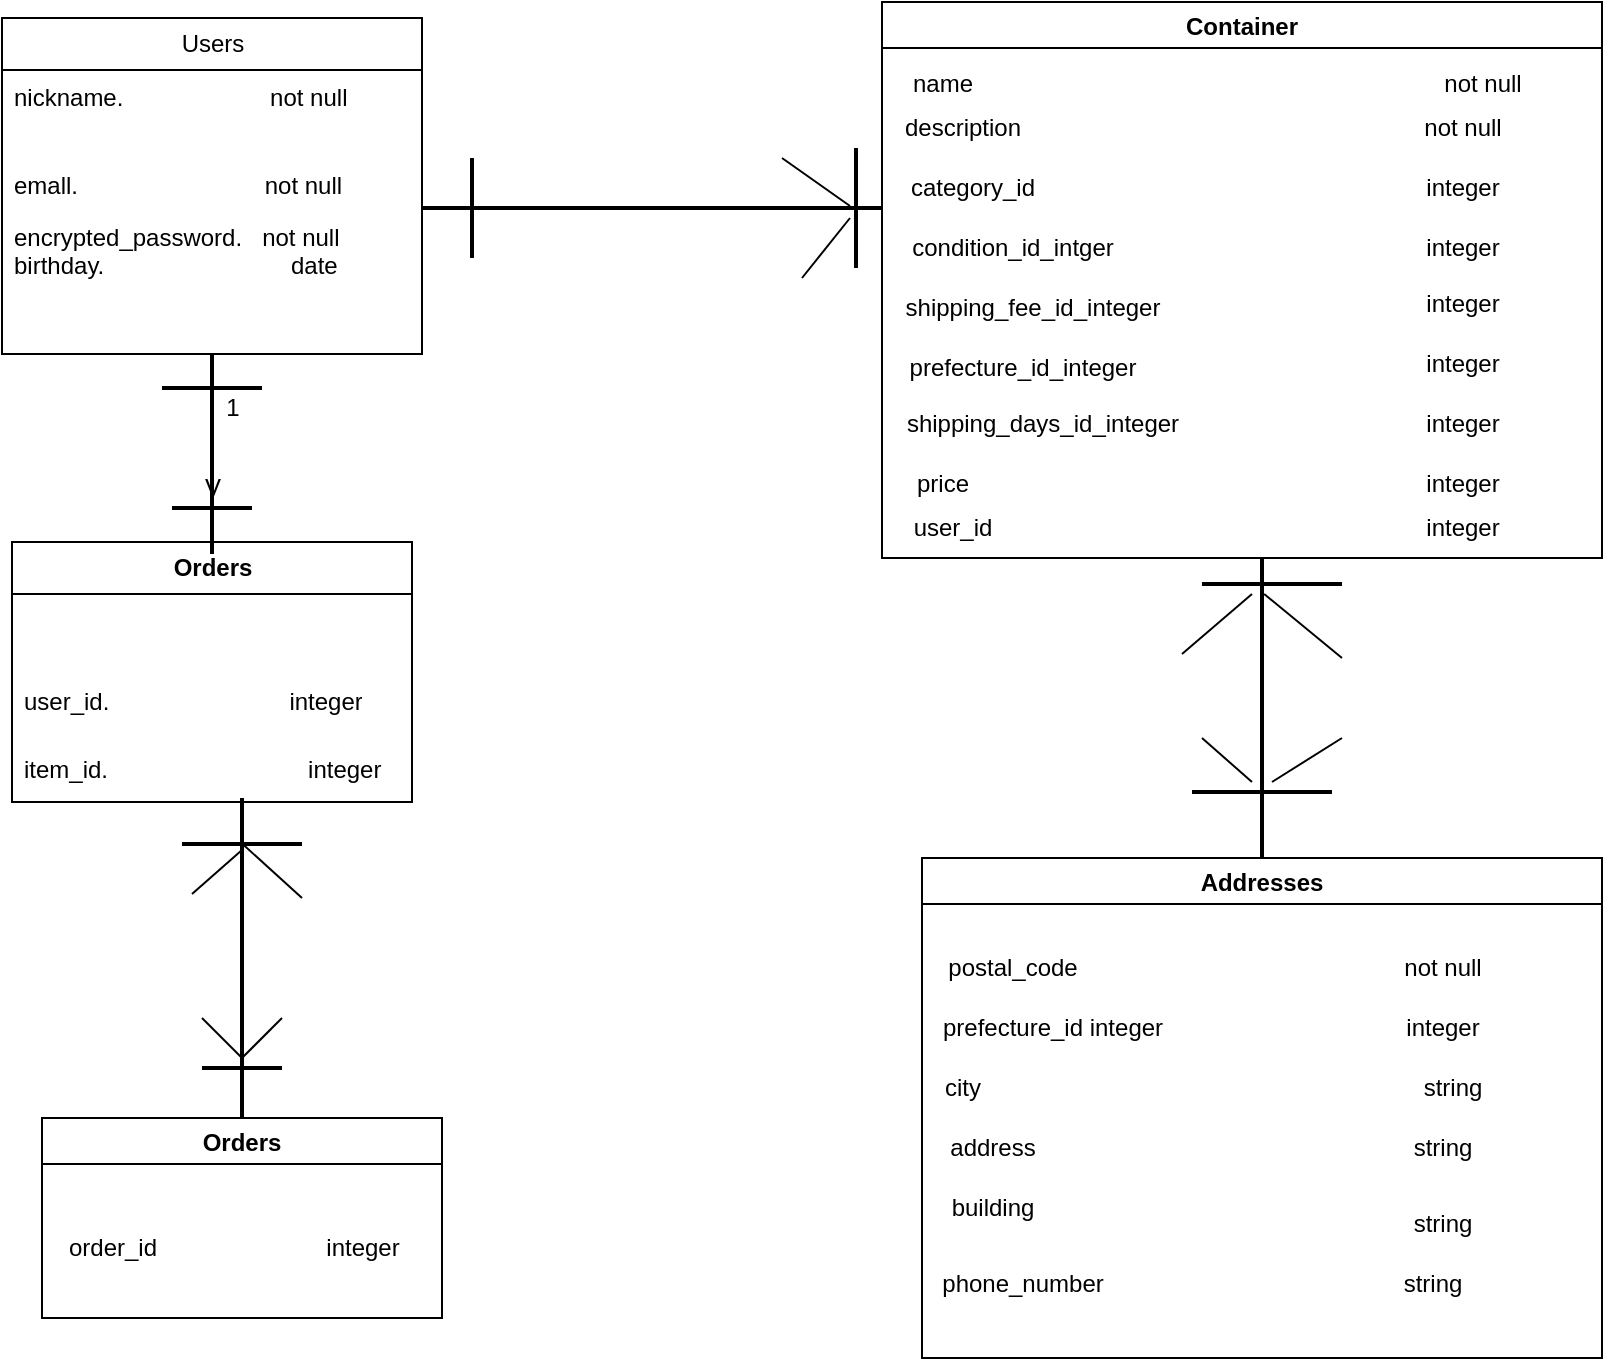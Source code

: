 <mxfile>
    <diagram id="Uyt3rffcAw7uRaGB4exj" name="ページ1">
        <mxGraphModel dx="1693" dy="654" grid="1" gridSize="10" guides="1" tooltips="1" connect="1" arrows="1" fold="1" page="1" pageScale="1" pageWidth="827" pageHeight="1169" math="0" shadow="0">
            <root>
                <mxCell id="0"/>
                <mxCell id="1" parent="0"/>
                <mxCell id="2" value="Users" style="swimlane;fontStyle=0;childLayout=stackLayout;horizontal=1;startSize=26;fillColor=none;horizontalStack=0;resizeParent=1;resizeParentMax=0;resizeLast=0;collapsible=1;marginBottom=0;html=1;" vertex="1" parent="1">
                    <mxGeometry x="-10" y="20" width="210" height="168" as="geometry"/>
                </mxCell>
                <mxCell id="3" value="nickname.&amp;nbsp; &amp;nbsp; &amp;nbsp; &amp;nbsp; &amp;nbsp; &amp;nbsp; &amp;nbsp; &amp;nbsp; &amp;nbsp; &amp;nbsp; &amp;nbsp; not null" style="text;strokeColor=none;fillColor=none;align=left;verticalAlign=top;spacingLeft=4;spacingRight=4;overflow=hidden;rotatable=0;points=[[0,0.5],[1,0.5]];portConstraint=eastwest;whiteSpace=wrap;html=1;" vertex="1" parent="2">
                    <mxGeometry y="26" width="210" height="44" as="geometry"/>
                </mxCell>
                <mxCell id="4" value="emall.&amp;nbsp; &amp;nbsp; &amp;nbsp; &amp;nbsp; &amp;nbsp; &amp;nbsp; &amp;nbsp; &amp;nbsp; &amp;nbsp; &amp;nbsp; &amp;nbsp; &amp;nbsp; &amp;nbsp; &amp;nbsp; not null&lt;div&gt;&lt;br&gt;&lt;/div&gt;" style="text;strokeColor=none;fillColor=none;align=left;verticalAlign=top;spacingLeft=4;spacingRight=4;overflow=hidden;rotatable=0;points=[[0,0.5],[1,0.5]];portConstraint=eastwest;whiteSpace=wrap;html=1;" vertex="1" parent="2">
                    <mxGeometry y="70" width="210" height="26" as="geometry"/>
                </mxCell>
                <mxCell id="5" value="encrypted_password.&amp;nbsp; &amp;nbsp;not null&lt;br&gt;birthday.&amp;nbsp; &amp;nbsp; &amp;nbsp; &amp;nbsp; &amp;nbsp; &amp;nbsp; &amp;nbsp; &amp;nbsp; &amp;nbsp; &amp;nbsp; &amp;nbsp; &amp;nbsp; &amp;nbsp; &amp;nbsp; date" style="text;strokeColor=none;fillColor=none;align=left;verticalAlign=top;spacingLeft=4;spacingRight=4;overflow=hidden;rotatable=0;points=[[0,0.5],[1,0.5]];portConstraint=eastwest;whiteSpace=wrap;html=1;" vertex="1" parent="2">
                    <mxGeometry y="96" width="210" height="72" as="geometry"/>
                </mxCell>
                <mxCell id="8" value="&lt;span style=&quot;color: rgb(0, 0, 0); font-weight: 700;&quot;&gt;Orders&lt;/span&gt;" style="swimlane;fontStyle=0;childLayout=stackLayout;horizontal=1;startSize=26;fillColor=none;horizontalStack=0;resizeParent=1;resizeParentMax=0;resizeLast=0;collapsible=1;marginBottom=0;html=1;" vertex="1" parent="1">
                    <mxGeometry x="-5" y="282" width="200" height="130" as="geometry"/>
                </mxCell>
                <mxCell id="57" value="&amp;nbsp; &amp;nbsp; &amp;nbsp; &amp;nbsp; &amp;nbsp; &amp;nbsp; &amp;nbsp; &amp;nbsp; &amp;nbsp; &amp;nbsp; &amp;nbsp; &amp;nbsp; &amp;nbsp; &amp;nbsp; &amp;nbsp;&amp;nbsp;&lt;div&gt;&amp;nbsp; &amp;nbsp; &amp;nbsp; &amp;nbsp; &amp;nbsp; &amp;nbsp; &amp;nbsp; &amp;nbsp; &amp;nbsp; &amp;nbsp; &amp;nbsp; &amp;nbsp;&amp;nbsp;&lt;br&gt;&lt;/div&gt;" style="text;html=1;align=center;verticalAlign=middle;resizable=0;points=[];autosize=1;strokeColor=none;fillColor=none;rotation=0;" vertex="1" parent="8">
                    <mxGeometry y="26" width="200" height="40" as="geometry"/>
                </mxCell>
                <mxCell id="9" value="user_id.&amp;nbsp; &amp;nbsp; &amp;nbsp; &amp;nbsp; &amp;nbsp; &amp;nbsp; &amp;nbsp; &amp;nbsp; &amp;nbsp; &amp;nbsp; &amp;nbsp; &amp;nbsp; &amp;nbsp; &amp;nbsp;integer" style="text;strokeColor=none;fillColor=none;align=left;verticalAlign=top;spacingLeft=4;spacingRight=4;overflow=hidden;rotatable=0;points=[[0,0.5],[1,0.5]];portConstraint=eastwest;whiteSpace=wrap;html=1;" vertex="1" parent="8">
                    <mxGeometry y="66" width="200" height="34" as="geometry"/>
                </mxCell>
                <mxCell id="10" value="item_id.&amp;nbsp; &amp;nbsp; &amp;nbsp; &amp;nbsp; &amp;nbsp; &amp;nbsp; &amp;nbsp; &amp;nbsp; &amp;nbsp; &amp;nbsp; &amp;nbsp; &amp;nbsp; &amp;nbsp; &amp;nbsp; &amp;nbsp; integer" style="text;strokeColor=none;fillColor=none;align=left;verticalAlign=top;spacingLeft=4;spacingRight=4;overflow=hidden;rotatable=0;points=[[0,0.5],[1,0.5]];portConstraint=eastwest;whiteSpace=wrap;html=1;" vertex="1" parent="8">
                    <mxGeometry y="100" width="200" height="30" as="geometry"/>
                </mxCell>
                <mxCell id="12" value="Orders" style="swimlane;" vertex="1" parent="1">
                    <mxGeometry x="10" y="570" width="200" height="100" as="geometry"/>
                </mxCell>
                <mxCell id="55" value="order_id" style="text;html=1;align=center;verticalAlign=middle;resizable=0;points=[];autosize=1;strokeColor=none;fillColor=none;" vertex="1" parent="12">
                    <mxGeometry y="50" width="70" height="30" as="geometry"/>
                </mxCell>
                <mxCell id="56" value="integer" style="text;html=1;align=center;verticalAlign=middle;resizable=0;points=[];autosize=1;strokeColor=none;fillColor=none;" vertex="1" parent="12">
                    <mxGeometry x="130" y="50" width="60" height="30" as="geometry"/>
                </mxCell>
                <mxCell id="13" value="Container" style="swimlane;" vertex="1" parent="1">
                    <mxGeometry x="430" y="12" width="360" height="278" as="geometry"/>
                </mxCell>
                <mxCell id="32" value="name" style="text;html=1;align=center;verticalAlign=middle;resizable=0;points=[];autosize=1;strokeColor=none;fillColor=none;" vertex="1" parent="13">
                    <mxGeometry x="5" y="26" width="50" height="30" as="geometry"/>
                </mxCell>
                <mxCell id="33" value="description" style="text;html=1;align=center;verticalAlign=middle;resizable=0;points=[];autosize=1;strokeColor=none;fillColor=none;" vertex="1" parent="13">
                    <mxGeometry y="48" width="80" height="30" as="geometry"/>
                </mxCell>
                <mxCell id="36" value="category_id" style="text;html=1;align=center;verticalAlign=middle;resizable=0;points=[];autosize=1;strokeColor=none;fillColor=none;" vertex="1" parent="13">
                    <mxGeometry y="78" width="90" height="30" as="geometry"/>
                </mxCell>
                <mxCell id="37" value="condition_id_intger" style="text;html=1;align=center;verticalAlign=middle;resizable=0;points=[];autosize=1;strokeColor=none;fillColor=none;" vertex="1" parent="13">
                    <mxGeometry x="5" y="108" width="120" height="30" as="geometry"/>
                </mxCell>
                <mxCell id="38" value="shipping_fee_id_integer" style="text;html=1;align=center;verticalAlign=middle;resizable=0;points=[];autosize=1;strokeColor=none;fillColor=none;" vertex="1" parent="13">
                    <mxGeometry y="138" width="150" height="30" as="geometry"/>
                </mxCell>
                <mxCell id="39" value="prefecture_id_integer" style="text;html=1;align=center;verticalAlign=middle;resizable=0;points=[];autosize=1;strokeColor=none;fillColor=none;" vertex="1" parent="13">
                    <mxGeometry y="168" width="140" height="30" as="geometry"/>
                </mxCell>
                <mxCell id="40" value="shipping_days_id_integer" style="text;html=1;align=center;verticalAlign=middle;resizable=0;points=[];autosize=1;strokeColor=none;fillColor=none;" vertex="1" parent="13">
                    <mxGeometry y="196" width="160" height="30" as="geometry"/>
                </mxCell>
                <mxCell id="41" value="price" style="text;html=1;align=center;verticalAlign=middle;resizable=0;points=[];autosize=1;strokeColor=none;fillColor=none;" vertex="1" parent="13">
                    <mxGeometry x="5" y="226" width="50" height="30" as="geometry"/>
                </mxCell>
                <mxCell id="42" value="user_id" style="text;html=1;align=center;verticalAlign=middle;resizable=0;points=[];autosize=1;strokeColor=none;fillColor=none;" vertex="1" parent="13">
                    <mxGeometry x="5" y="248" width="60" height="30" as="geometry"/>
                </mxCell>
                <mxCell id="44" value="&lt;span style=&quot;color: rgb(0, 0, 0);&quot;&gt;not null&lt;/span&gt;" style="text;html=1;align=center;verticalAlign=middle;resizable=0;points=[];autosize=1;strokeColor=none;fillColor=none;" vertex="1" parent="13">
                    <mxGeometry x="260" y="48" width="60" height="30" as="geometry"/>
                </mxCell>
                <mxCell id="45" value="&lt;div&gt;&lt;span style=&quot;color: rgb(0, 0, 0);&quot;&gt;integer&lt;/span&gt;&lt;/div&gt;" style="text;html=1;align=center;verticalAlign=middle;resizable=0;points=[];autosize=1;strokeColor=none;fillColor=none;" vertex="1" parent="13">
                    <mxGeometry x="260" y="78" width="60" height="30" as="geometry"/>
                </mxCell>
                <mxCell id="46" value="&lt;span style=&quot;color: rgb(0, 0, 0);&quot;&gt;integer&lt;/span&gt;" style="text;html=1;align=center;verticalAlign=middle;resizable=0;points=[];autosize=1;strokeColor=none;fillColor=none;" vertex="1" parent="13">
                    <mxGeometry x="260" y="108" width="60" height="30" as="geometry"/>
                </mxCell>
                <mxCell id="47" value="&lt;span style=&quot;color: rgb(0, 0, 0);&quot;&gt;integer&lt;/span&gt;" style="text;html=1;align=center;verticalAlign=middle;resizable=0;points=[];autosize=1;strokeColor=none;fillColor=none;" vertex="1" parent="13">
                    <mxGeometry x="260" y="136" width="60" height="30" as="geometry"/>
                </mxCell>
                <mxCell id="48" value="&lt;span style=&quot;color: rgb(0, 0, 0);&quot;&gt;integer&lt;/span&gt;" style="text;html=1;align=center;verticalAlign=middle;resizable=0;points=[];autosize=1;strokeColor=none;fillColor=none;" vertex="1" parent="13">
                    <mxGeometry x="260" y="166" width="60" height="30" as="geometry"/>
                </mxCell>
                <mxCell id="49" value="&lt;span style=&quot;color: rgb(0, 0, 0);&quot;&gt;integer&lt;/span&gt;" style="text;html=1;align=center;verticalAlign=middle;resizable=0;points=[];autosize=1;strokeColor=none;fillColor=none;" vertex="1" parent="13">
                    <mxGeometry x="260" y="196" width="60" height="30" as="geometry"/>
                </mxCell>
                <mxCell id="50" value="&lt;span style=&quot;color: rgb(0, 0, 0);&quot;&gt;integer&lt;/span&gt;" style="text;html=1;align=center;verticalAlign=middle;resizable=0;points=[];autosize=1;strokeColor=none;fillColor=none;" vertex="1" parent="13">
                    <mxGeometry x="260" y="226" width="60" height="30" as="geometry"/>
                </mxCell>
                <mxCell id="51" value="&lt;span style=&quot;color: rgb(0, 0, 0);&quot;&gt;integer&lt;/span&gt;" style="text;html=1;align=center;verticalAlign=middle;resizable=0;points=[];autosize=1;strokeColor=none;fillColor=none;" vertex="1" parent="13">
                    <mxGeometry x="260" y="248" width="60" height="30" as="geometry"/>
                </mxCell>
                <mxCell id="14" value="Addresses" style="swimlane;" vertex="1" parent="1">
                    <mxGeometry x="450" y="440" width="340" height="250" as="geometry"/>
                </mxCell>
                <mxCell id="17" value="prefecture_id integer" style="text;html=1;align=center;verticalAlign=middle;resizable=0;points=[];autosize=1;strokeColor=none;fillColor=none;" vertex="1" parent="14">
                    <mxGeometry y="70" width="130" height="30" as="geometry"/>
                </mxCell>
                <mxCell id="18" value="city" style="text;html=1;align=center;verticalAlign=middle;resizable=0;points=[];autosize=1;strokeColor=none;fillColor=none;" vertex="1" parent="14">
                    <mxGeometry y="100" width="40" height="30" as="geometry"/>
                </mxCell>
                <mxCell id="16" value="postal_code" style="text;html=1;align=center;verticalAlign=middle;resizable=0;points=[];autosize=1;strokeColor=none;fillColor=none;" vertex="1" parent="14">
                    <mxGeometry y="40" width="90" height="30" as="geometry"/>
                </mxCell>
                <mxCell id="19" value="address" style="text;html=1;align=center;verticalAlign=middle;resizable=0;points=[];autosize=1;strokeColor=none;fillColor=none;" vertex="1" parent="14">
                    <mxGeometry y="130" width="70" height="30" as="geometry"/>
                </mxCell>
                <mxCell id="22" value="building" style="text;html=1;align=center;verticalAlign=middle;resizable=0;points=[];autosize=1;strokeColor=none;fillColor=none;" vertex="1" parent="14">
                    <mxGeometry x="5" y="160" width="60" height="30" as="geometry"/>
                </mxCell>
                <mxCell id="23" value="phone_number" style="text;html=1;align=center;verticalAlign=middle;resizable=0;points=[];autosize=1;strokeColor=none;fillColor=none;" vertex="1" parent="14">
                    <mxGeometry y="198" width="100" height="30" as="geometry"/>
                </mxCell>
                <mxCell id="24" value="not null" style="text;html=1;align=center;verticalAlign=middle;resizable=0;points=[];autosize=1;strokeColor=none;fillColor=none;" vertex="1" parent="14">
                    <mxGeometry x="230" y="40" width="60" height="30" as="geometry"/>
                </mxCell>
                <mxCell id="25" value="integer" style="text;html=1;align=center;verticalAlign=middle;resizable=0;points=[];autosize=1;strokeColor=none;fillColor=none;" vertex="1" parent="14">
                    <mxGeometry x="230" y="70" width="60" height="30" as="geometry"/>
                </mxCell>
                <mxCell id="28" value="&lt;span style=&quot;color: rgb(0, 0, 0);&quot;&gt;string&lt;/span&gt;" style="text;html=1;align=center;verticalAlign=middle;resizable=0;points=[];autosize=1;strokeColor=none;fillColor=none;" vertex="1" parent="14">
                    <mxGeometry x="235" y="130" width="50" height="30" as="geometry"/>
                </mxCell>
                <mxCell id="29" value="&lt;span style=&quot;color: rgb(0, 0, 0);&quot;&gt;string&lt;/span&gt;" style="text;html=1;align=center;verticalAlign=middle;resizable=0;points=[];autosize=1;strokeColor=none;fillColor=none;" vertex="1" parent="14">
                    <mxGeometry x="235" y="168" width="50" height="30" as="geometry"/>
                </mxCell>
                <mxCell id="30" value="&lt;span style=&quot;color: rgb(0, 0, 0);&quot;&gt;string&lt;/span&gt;" style="text;html=1;align=center;verticalAlign=middle;resizable=0;points=[];autosize=1;strokeColor=none;fillColor=none;" vertex="1" parent="14">
                    <mxGeometry x="230" y="198" width="50" height="30" as="geometry"/>
                </mxCell>
                <mxCell id="26" value="string" style="text;html=1;align=center;verticalAlign=middle;resizable=0;points=[];autosize=1;strokeColor=none;fillColor=none;" vertex="1" parent="14">
                    <mxGeometry x="240" y="100" width="50" height="30" as="geometry"/>
                </mxCell>
                <mxCell id="15" value="&lt;br/&gt;&lt;br/&gt;&lt;br/&gt;&lt;br/&gt;&lt;br/&gt;&lt;br/&gt;&lt;br/&gt;&lt;br/&gt;&lt;p class=&quot;p1&quot;&gt;&lt;br&gt;&lt;/p&gt;" style="text;html=1;align=center;verticalAlign=middle;resizable=0;points=[];autosize=1;strokeColor=none;fillColor=none;" vertex="1" parent="1">
                    <mxGeometry x="490" y="288" width="20" height="170" as="geometry"/>
                </mxCell>
                <mxCell id="43" value="not null" style="text;html=1;align=center;verticalAlign=middle;resizable=0;points=[];autosize=1;strokeColor=none;fillColor=none;" vertex="1" parent="1">
                    <mxGeometry x="700" y="38" width="60" height="30" as="geometry"/>
                </mxCell>
                <mxCell id="58" value="" style="line;strokeWidth=2;html=1;" vertex="1" parent="1">
                    <mxGeometry x="200" y="110" width="230" height="10" as="geometry"/>
                </mxCell>
                <mxCell id="61" value="" style="line;strokeWidth=2;direction=south;html=1;" vertex="1" parent="1">
                    <mxGeometry x="615" y="290" width="10" height="150" as="geometry"/>
                </mxCell>
                <mxCell id="62" value="" style="line;strokeWidth=2;direction=south;html=1;" vertex="1" parent="1">
                    <mxGeometry y="188" width="190" height="100" as="geometry"/>
                </mxCell>
                <mxCell id="64" value="" style="line;strokeWidth=2;direction=south;html=1;" vertex="1" parent="1">
                    <mxGeometry x="105" y="410" width="10" height="160" as="geometry"/>
                </mxCell>
                <mxCell id="65" value="" style="line;strokeWidth=2;html=1;" vertex="1" parent="1">
                    <mxGeometry x="70" y="200" width="50" height="10" as="geometry"/>
                </mxCell>
                <mxCell id="66" value="&lt;div&gt;1&lt;/div&gt;" style="text;html=1;align=center;verticalAlign=middle;resizable=0;points=[];autosize=1;strokeColor=none;fillColor=none;" vertex="1" parent="1">
                    <mxGeometry x="90" y="200" width="30" height="30" as="geometry"/>
                </mxCell>
                <mxCell id="67" value="" style="line;strokeWidth=2;html=1;" vertex="1" parent="1">
                    <mxGeometry x="75" y="260" width="40" height="10" as="geometry"/>
                </mxCell>
                <mxCell id="70" value="V" style="text;html=1;align=center;verticalAlign=middle;resizable=0;points=[];autosize=1;strokeColor=none;fillColor=none;" vertex="1" parent="1">
                    <mxGeometry x="80" y="240" width="30" height="30" as="geometry"/>
                </mxCell>
                <mxCell id="71" value="" style="line;strokeWidth=2;html=1;" vertex="1" parent="1">
                    <mxGeometry x="80" y="428" width="60" height="10" as="geometry"/>
                </mxCell>
                <mxCell id="72" value="" style="line;strokeWidth=2;html=1;" vertex="1" parent="1">
                    <mxGeometry x="90" y="540" width="40" height="10" as="geometry"/>
                </mxCell>
                <mxCell id="73" value="" style="endArrow=none;html=1;" edge="1" parent="1">
                    <mxGeometry width="50" height="50" relative="1" as="geometry">
                        <mxPoint x="85" y="458" as="sourcePoint"/>
                        <mxPoint x="110" y="436" as="targetPoint"/>
                    </mxGeometry>
                </mxCell>
                <mxCell id="77" value="" style="endArrow=none;html=1;exitX=0.498;exitY=0.467;exitDx=0;exitDy=0;exitPerimeter=0;" edge="1" parent="1" source="71">
                    <mxGeometry width="50" height="50" relative="1" as="geometry">
                        <mxPoint x="115" y="440" as="sourcePoint"/>
                        <mxPoint x="140" y="460" as="targetPoint"/>
                    </mxGeometry>
                </mxCell>
                <mxCell id="78" value="" style="endArrow=none;html=1;" edge="1" parent="1">
                    <mxGeometry width="50" height="50" relative="1" as="geometry">
                        <mxPoint x="110" y="540" as="sourcePoint"/>
                        <mxPoint x="130" y="520" as="targetPoint"/>
                    </mxGeometry>
                </mxCell>
                <mxCell id="79" value="" style="endArrow=none;html=1;" edge="1" parent="1">
                    <mxGeometry width="50" height="50" relative="1" as="geometry">
                        <mxPoint x="110" y="540" as="sourcePoint"/>
                        <mxPoint x="90" y="520" as="targetPoint"/>
                    </mxGeometry>
                </mxCell>
                <mxCell id="80" value="" style="line;strokeWidth=2;direction=south;html=1;" vertex="1" parent="1">
                    <mxGeometry x="220" y="90" width="10" height="50" as="geometry"/>
                </mxCell>
                <mxCell id="81" value="" style="line;strokeWidth=2;direction=south;html=1;" vertex="1" parent="1">
                    <mxGeometry x="404" y="85" width="26" height="60" as="geometry"/>
                </mxCell>
                <mxCell id="82" value="" style="endArrow=none;html=1;" edge="1" parent="1">
                    <mxGeometry width="50" height="50" relative="1" as="geometry">
                        <mxPoint x="380" y="90" as="sourcePoint"/>
                        <mxPoint x="414" y="114" as="targetPoint"/>
                    </mxGeometry>
                </mxCell>
                <mxCell id="83" value="" style="endArrow=none;html=1;" edge="1" parent="1">
                    <mxGeometry width="50" height="50" relative="1" as="geometry">
                        <mxPoint x="390" y="150" as="sourcePoint"/>
                        <mxPoint x="414" y="120" as="targetPoint"/>
                    </mxGeometry>
                </mxCell>
                <mxCell id="84" value="" style="endArrow=none;html=1;" edge="1" parent="1">
                    <mxGeometry width="50" height="50" relative="1" as="geometry">
                        <mxPoint x="580" y="338" as="sourcePoint"/>
                        <mxPoint x="615" y="308" as="targetPoint"/>
                    </mxGeometry>
                </mxCell>
                <mxCell id="87" value="" style="endArrow=none;html=1;" edge="1" parent="1">
                    <mxGeometry width="50" height="50" relative="1" as="geometry">
                        <mxPoint x="660" y="340" as="sourcePoint"/>
                        <mxPoint x="621.081" y="308" as="targetPoint"/>
                    </mxGeometry>
                </mxCell>
                <mxCell id="86" value="" style="line;strokeWidth=2;html=1;" vertex="1" parent="1">
                    <mxGeometry x="590" y="298" width="70" height="10" as="geometry"/>
                </mxCell>
                <mxCell id="88" value="" style="line;strokeWidth=2;html=1;" vertex="1" parent="1">
                    <mxGeometry x="585" y="402" width="70" height="10" as="geometry"/>
                </mxCell>
                <mxCell id="90" value="" style="endArrow=none;html=1;" edge="1" parent="1">
                    <mxGeometry width="50" height="50" relative="1" as="geometry">
                        <mxPoint x="625" y="402" as="sourcePoint"/>
                        <mxPoint x="660" y="380" as="targetPoint"/>
                    </mxGeometry>
                </mxCell>
                <mxCell id="91" value="" style="endArrow=none;html=1;" edge="1" parent="1">
                    <mxGeometry width="50" height="50" relative="1" as="geometry">
                        <mxPoint x="615" y="402" as="sourcePoint"/>
                        <mxPoint x="590" y="380" as="targetPoint"/>
                    </mxGeometry>
                </mxCell>
            </root>
        </mxGraphModel>
    </diagram>
</mxfile>